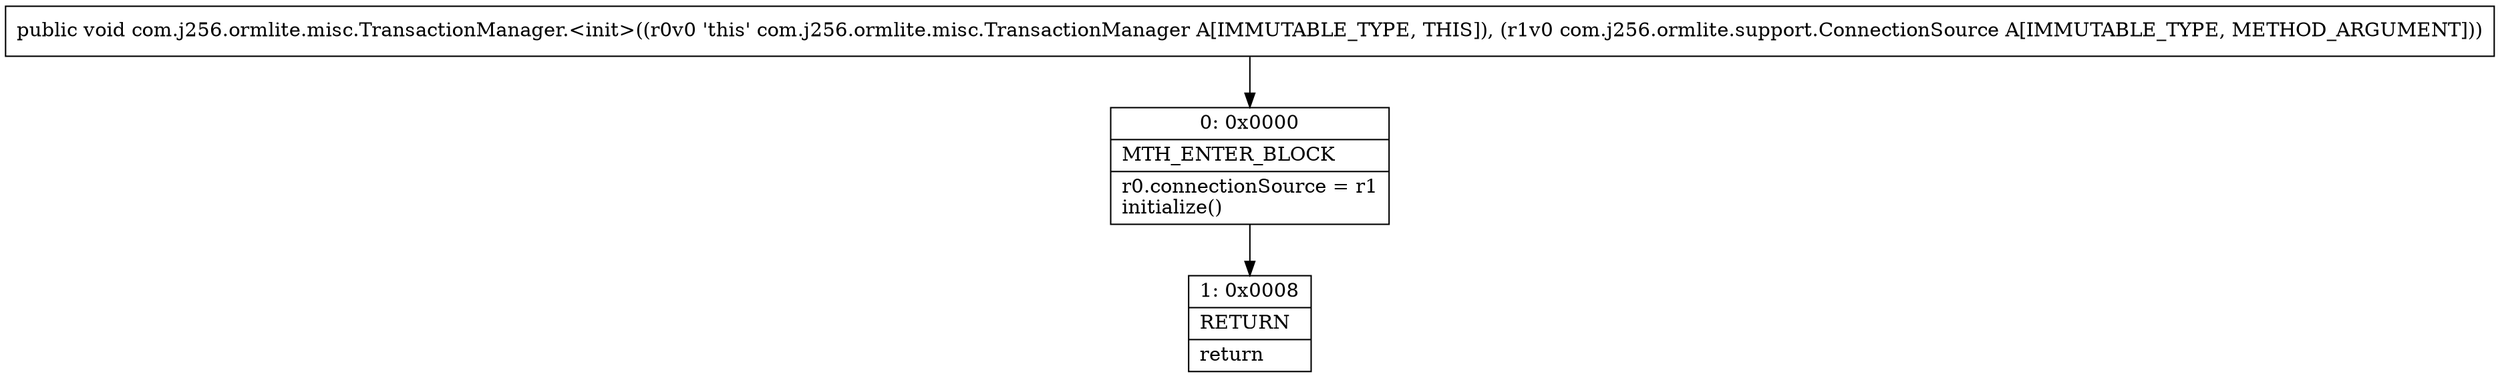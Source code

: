 digraph "CFG forcom.j256.ormlite.misc.TransactionManager.\<init\>(Lcom\/j256\/ormlite\/support\/ConnectionSource;)V" {
Node_0 [shape=record,label="{0\:\ 0x0000|MTH_ENTER_BLOCK\l|r0.connectionSource = r1\linitialize()\l}"];
Node_1 [shape=record,label="{1\:\ 0x0008|RETURN\l|return\l}"];
MethodNode[shape=record,label="{public void com.j256.ormlite.misc.TransactionManager.\<init\>((r0v0 'this' com.j256.ormlite.misc.TransactionManager A[IMMUTABLE_TYPE, THIS]), (r1v0 com.j256.ormlite.support.ConnectionSource A[IMMUTABLE_TYPE, METHOD_ARGUMENT])) }"];
MethodNode -> Node_0;
Node_0 -> Node_1;
}

